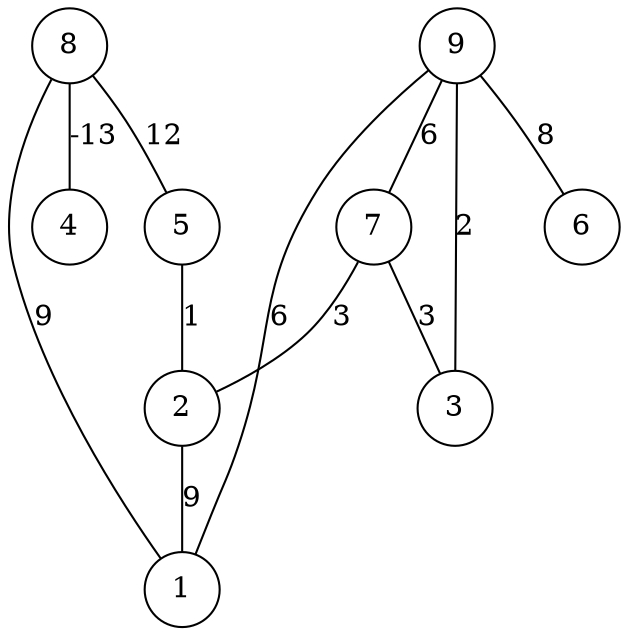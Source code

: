 graph { 
	 fontname="Helvetica,Arial,sans-serif" 
	 node [shape = circle]; 
	 9 -- 1 [label = "6"];
	 9 -- 3 [label = "2"];
	 9 -- 6 [label = "8"];
	 9 -- 7 [label = "6"];
	 8 -- 1 [label = "9"];
	 8 -- 4 [label = "-13"];
	 8 -- 5 [label = "12"];
	 7 -- 2 [label = "3"];
	 7 -- 3 [label = "3"];
	 5 -- 2 [label = "1"];
	 2 -- 1 [label = "9"];
	 1;
	 2;
	 3;
	 4;
	 5;
	 6;
	 7;
	 8;
	 9;
}
